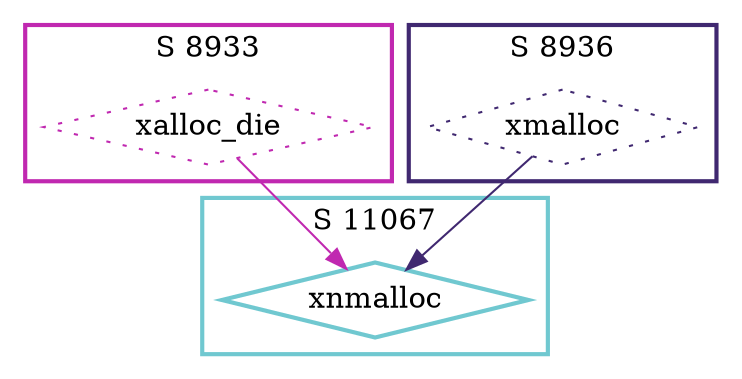 digraph G {
  ratio=0.500000;
  "UV xnmalloc (11067)" [shape=diamond, label="xnmalloc", color="#70C8D0",
                         style=bold];
  "UV xalloc_die (8933)" [shape=diamond, label="xalloc_die", color="#C028B0",
                          style=dotted];
  "UV xmalloc (8936)" [shape=diamond, label="xmalloc", color="#402870",
                       style=dotted];
  
  subgraph cluster_8933 { label="S 8933";
    color="#C028B0";
    style=bold;
    "UV xalloc_die (8933)"; };
  subgraph cluster_8936 { label="S 8936";
    color="#402870";
    style=bold;
    "UV xmalloc (8936)"; };
  subgraph cluster_11067 { label="S 11067";
    color="#70C8D0";
    style=bold;
    "UV xnmalloc (11067)"; };
  
  "UV xalloc_die (8933)" -> "UV xnmalloc (11067)" [color="#C028B0"];
  "UV xmalloc (8936)" -> "UV xnmalloc (11067)" [color="#402870"];
  
  }